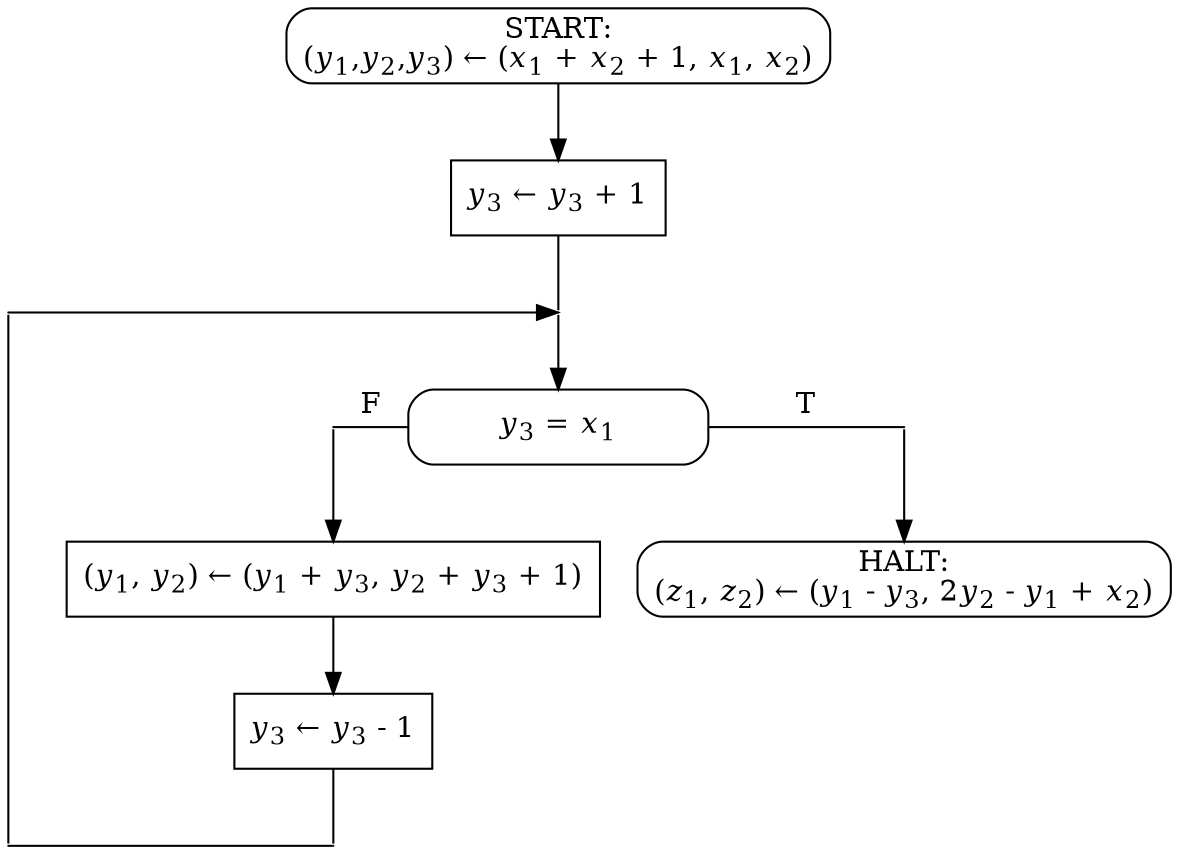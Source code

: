 digraph G{

/* nodes by levels */
node[shape=rectangle];
START[style=rounded, label=<START:<br/>(<i>y</i><sub>1</sub>,<i>y</i><sub>2</sub>,<i>y</i><sub>3</sub>) &larr; (<i>x</i><sub>1</sub> + <i>x</i><sub>2</sub> + 1, <i>x</i><sub>1</sub>, <i>x</i><sub>2</sub>)>];
ASSIGN1[label=<<i>y</i><sub>3</sub> &larr; <i>y</i><sub>3</sub> + 1>];
TEST[style=rounded, width=2, label=<<i>y</i><sub>3</sub> = <i>x</i><sub>1</sub>>];
ASSIGN2[label=<(<i>y</i><sub>1</sub>, <i>y</i><sub>2</sub>) &larr; (<i>y</i><sub>1</sub> + <i>y</i><sub>3</sub>, <i>y</i><sub>2</sub> + <i>y</i><sub>3</sub> + 1)>];
ASSIGN3[label=<<i>y</i><sub>3</sub> &larr; <i>y</i><sub>3</sub> - 1>];
HALT[style=rounded, label=<HALT:<br/>(<i>z</i><sub>1</sub>, <i>z</i><sub>2</sub>) &larr; (<i>y</i><sub>1</sub> - <i>y</i><sub>3</sub>, 2<i>y</i><sub>2</sub> - <i>y</i><sub>1</sub> + <i>x</i><sub>2</sub>)>];

/* edges */
node [shape=point, width=0, label=""];
START -> ASSIGN1 [weight=8]; ASSIGN1 -> p2 [arrowhead=none];
{ rank=same; p1 -> p2; }
p1 -> p5 [weight=8, arrowhead=none];
p2 -> TEST[weight=8];
{ rank=same; p3 -> TEST [label="F", arrowhead=none]; TEST -> p4 [label="T", arrowhead=none]; }
p3 -> ASSIGN2 [weight=8];
p4 -> HALT [weight=8];
{ rank=same; ASSIGN2; HALT; }
ASSIGN2 -> ASSIGN3 [weight=8];
ASSIGN3 -> p6 [weight=8, arrowhead=none];
{ rank=same; p5 -> p6 [arrowhead=none]; }
}
